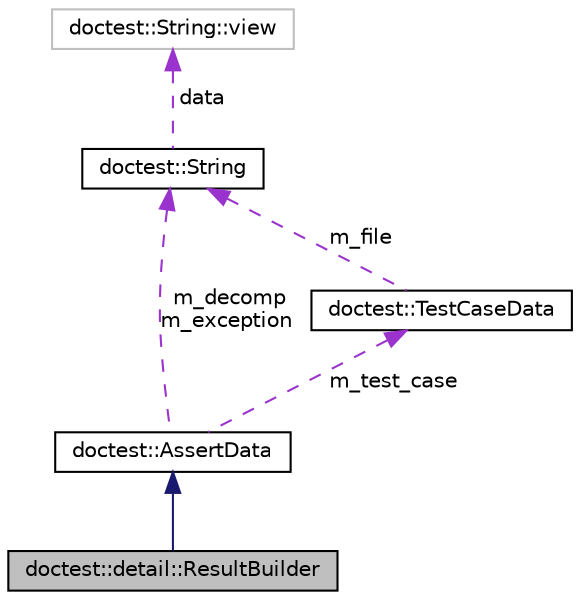 digraph "doctest::detail::ResultBuilder"
{
 // LATEX_PDF_SIZE
  edge [fontname="Helvetica",fontsize="10",labelfontname="Helvetica",labelfontsize="10"];
  node [fontname="Helvetica",fontsize="10",shape=record];
  Node1 [label="doctest::detail::ResultBuilder",height=0.2,width=0.4,color="black", fillcolor="grey75", style="filled", fontcolor="black",tooltip=" "];
  Node2 -> Node1 [dir="back",color="midnightblue",fontsize="10",style="solid"];
  Node2 [label="doctest::AssertData",height=0.2,width=0.4,color="black", fillcolor="white", style="filled",URL="$structdoctest_1_1_assert_data.html",tooltip=" "];
  Node3 -> Node2 [dir="back",color="darkorchid3",fontsize="10",style="dashed",label=" m_test_case" ];
  Node3 [label="doctest::TestCaseData",height=0.2,width=0.4,color="black", fillcolor="white", style="filled",URL="$structdoctest_1_1_test_case_data.html",tooltip=" "];
  Node4 -> Node3 [dir="back",color="darkorchid3",fontsize="10",style="dashed",label=" m_file" ];
  Node4 [label="doctest::String",height=0.2,width=0.4,color="black", fillcolor="white", style="filled",URL="$classdoctest_1_1_string.html",tooltip=" "];
  Node5 -> Node4 [dir="back",color="darkorchid3",fontsize="10",style="dashed",label=" data" ];
  Node5 [label="doctest::String::view",height=0.2,width=0.4,color="grey75", fillcolor="white", style="filled",tooltip="OCLINT avoid private static members."];
  Node4 -> Node2 [dir="back",color="darkorchid3",fontsize="10",style="dashed",label=" m_decomp\nm_exception" ];
}
